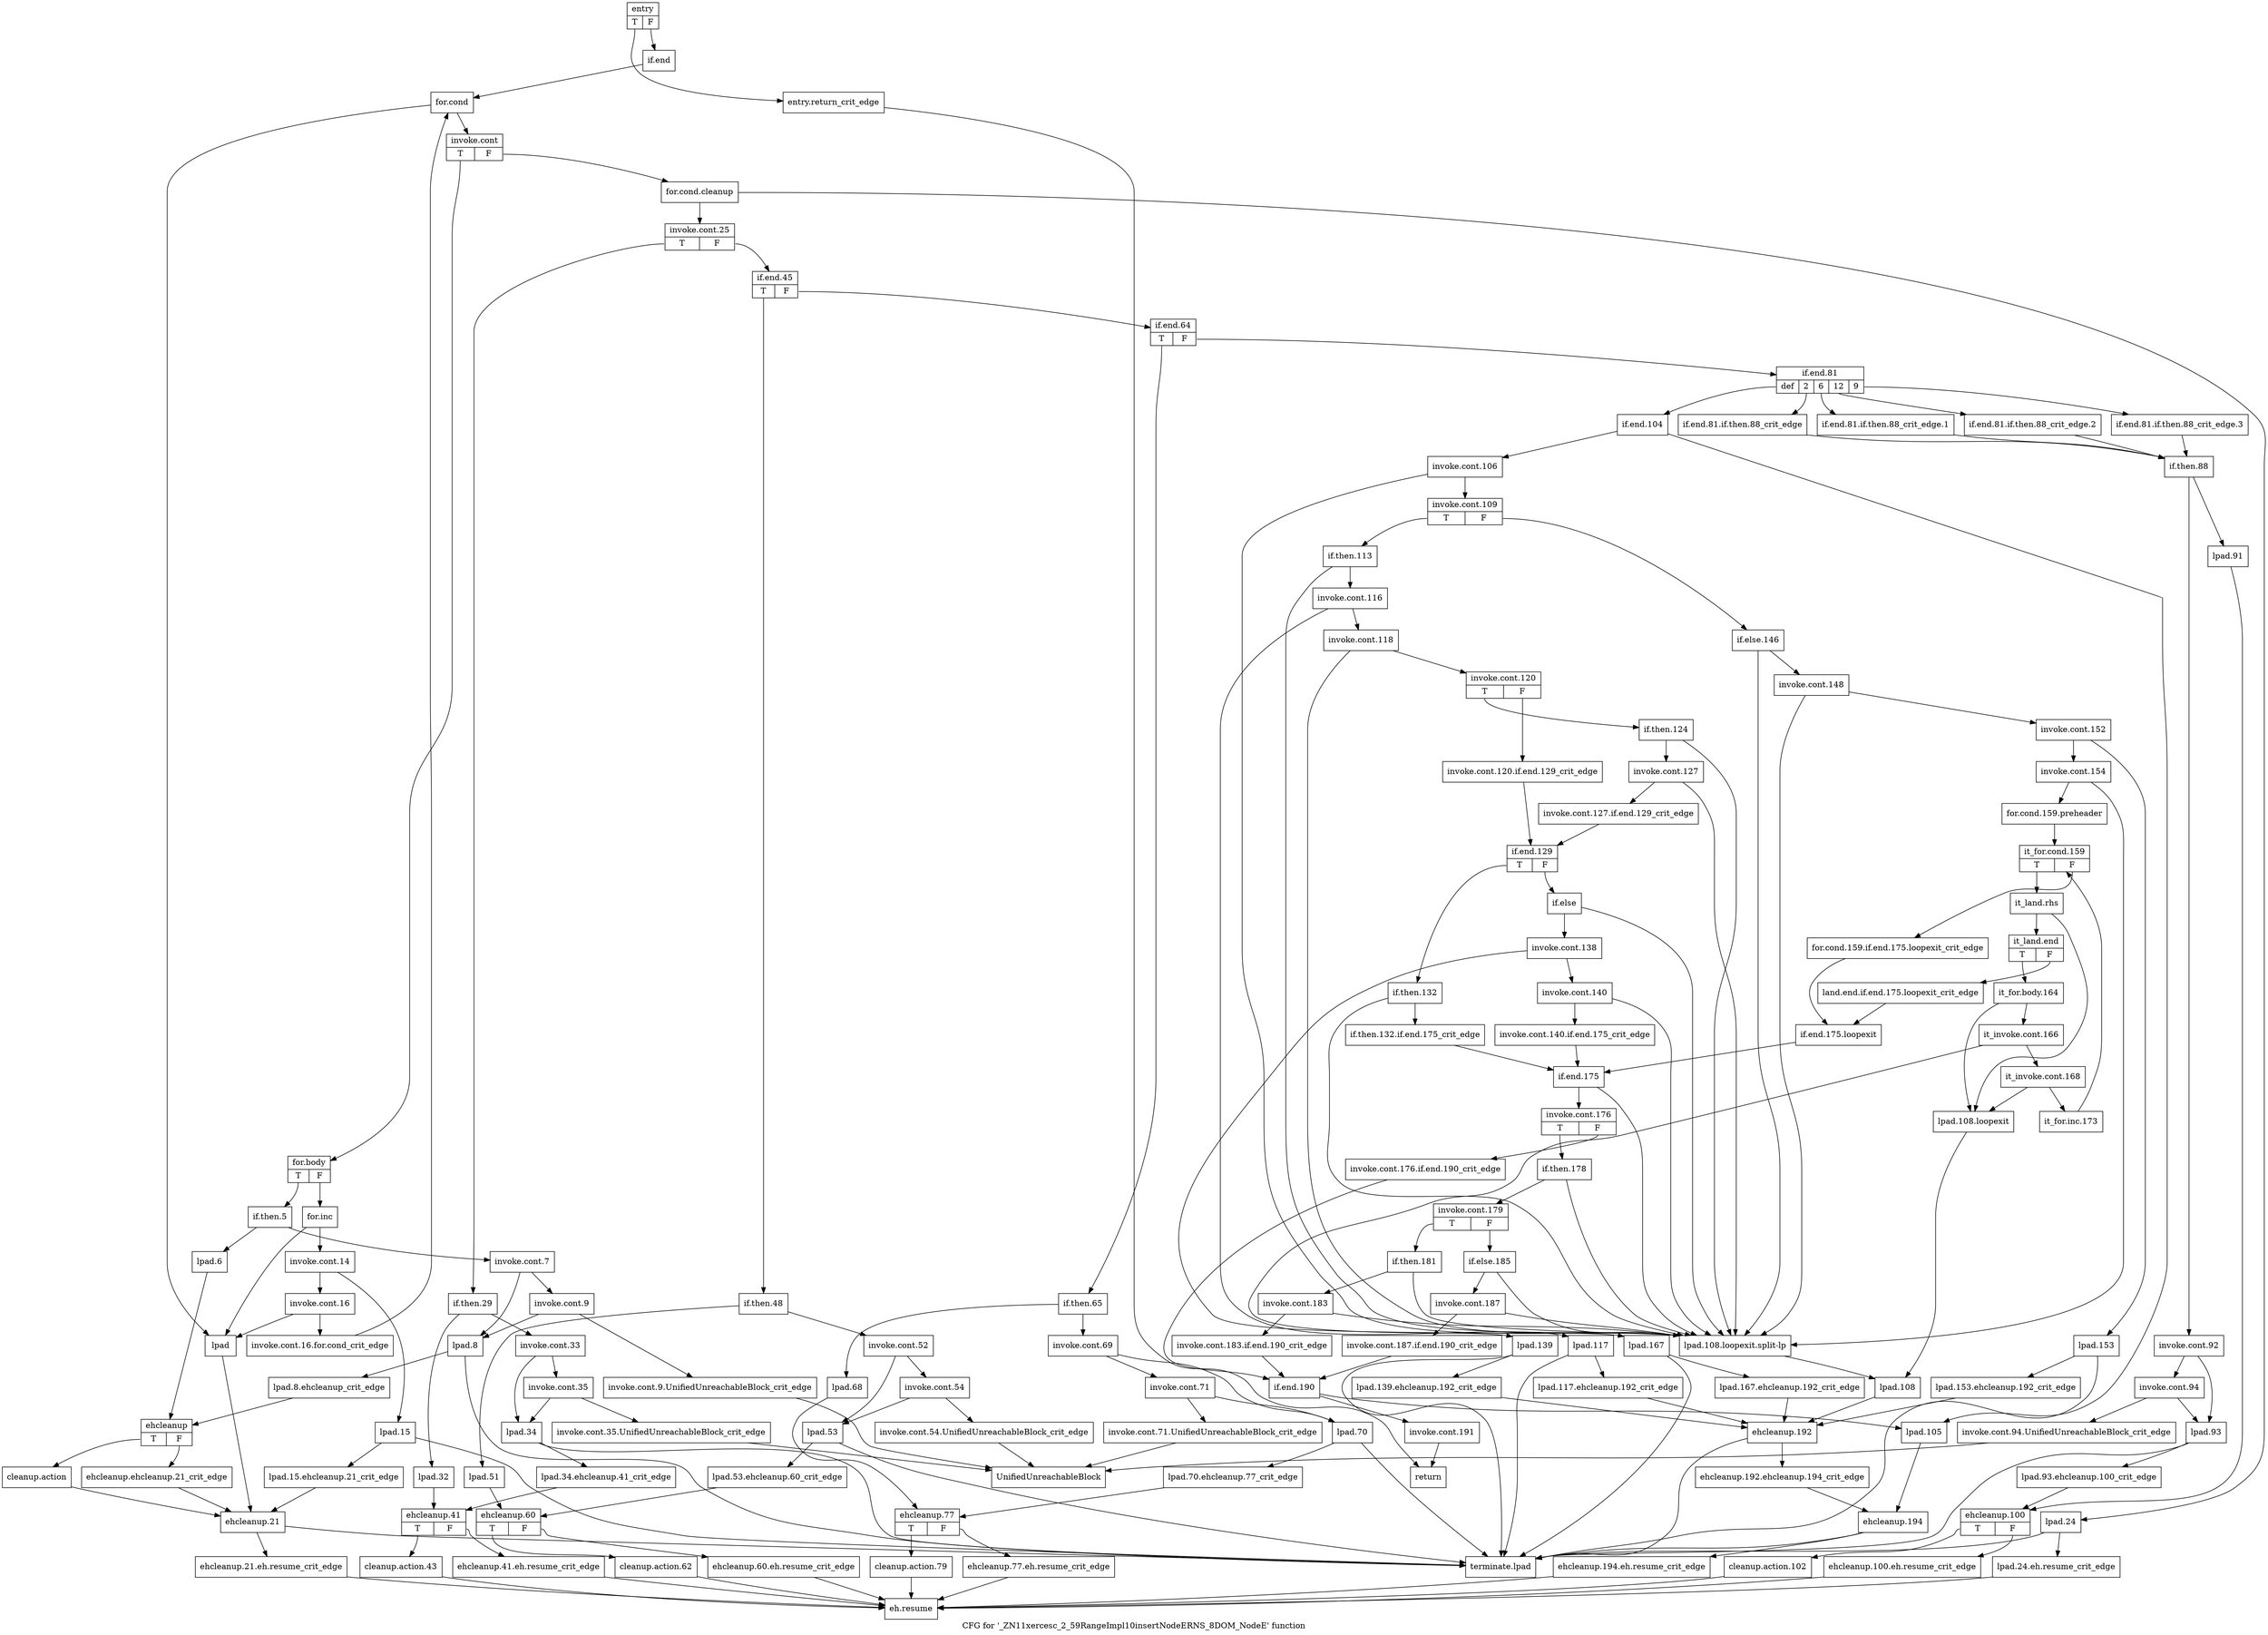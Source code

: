 digraph "CFG for '_ZN11xercesc_2_59RangeImpl10insertNodeERNS_8DOM_NodeE' function" {
	label="CFG for '_ZN11xercesc_2_59RangeImpl10insertNodeERNS_8DOM_NodeE' function";

	Node0x3d5caa0 [shape=record,label="{entry|{<s0>T|<s1>F}}"];
	Node0x3d5caa0:s0 -> Node0x3d5caf0;
	Node0x3d5caa0:s1 -> Node0x3d5cb40;
	Node0x3d5caf0 [shape=record,label="{entry.return_crit_edge}"];
	Node0x3d5caf0 -> Node0x3d5f480;
	Node0x3d5cb40 [shape=record,label="{if.end}"];
	Node0x3d5cb40 -> Node0x3d5cb90;
	Node0x3d5cb90 [shape=record,label="{for.cond}"];
	Node0x3d5cb90 -> Node0x3d5cbe0;
	Node0x3d5cb90 -> Node0x3d5cc80;
	Node0x3d5cbe0 [shape=record,label="{invoke.cont|{<s0>T|<s1>F}}"];
	Node0x3d5cbe0:s0 -> Node0x3d5ccd0;
	Node0x3d5cbe0:s1 -> Node0x3d5cc30;
	Node0x3d5cc30 [shape=record,label="{for.cond.cleanup}"];
	Node0x3d5cc30 -> Node0x3d5d2c0;
	Node0x3d5cc30 -> Node0x3d5d450;
	Node0x3d5cc80 [shape=record,label="{lpad}"];
	Node0x3d5cc80 -> Node0x3d5d220;
	Node0x3d5ccd0 [shape=record,label="{for.body|{<s0>T|<s1>F}}"];
	Node0x3d5ccd0:s0 -> Node0x3d5cd20;
	Node0x3d5ccd0:s1 -> Node0x3d5d040;
	Node0x3d5cd20 [shape=record,label="{if.then.5}"];
	Node0x3d5cd20 -> Node0x3d5cd70;
	Node0x3d5cd20 -> Node0x3d5ce60;
	Node0x3d5cd70 [shape=record,label="{invoke.cont.7}"];
	Node0x3d5cd70 -> Node0x3d5cdc0;
	Node0x3d5cd70 -> Node0x3d5ceb0;
	Node0x3d5cdc0 [shape=record,label="{invoke.cont.9}"];
	Node0x3d5cdc0 -> Node0x3d5ce10;
	Node0x3d5cdc0 -> Node0x3d5ceb0;
	Node0x3d5ce10 [shape=record,label="{invoke.cont.9.UnifiedUnreachableBlock_crit_edge}"];
	Node0x3d5ce10 -> Node0x3d5f6b0;
	Node0x3d5ce60 [shape=record,label="{lpad.6}"];
	Node0x3d5ce60 -> Node0x3d5cf50;
	Node0x3d5ceb0 [shape=record,label="{lpad.8}"];
	Node0x3d5ceb0 -> Node0x3d5cf00;
	Node0x3d5ceb0 -> Node0x3d5f660;
	Node0x3d5cf00 [shape=record,label="{lpad.8.ehcleanup_crit_edge}"];
	Node0x3d5cf00 -> Node0x3d5cf50;
	Node0x3d5cf50 [shape=record,label="{ehcleanup|{<s0>T|<s1>F}}"];
	Node0x3d5cf50:s0 -> Node0x3d5cff0;
	Node0x3d5cf50:s1 -> Node0x3d5cfa0;
	Node0x3d5cfa0 [shape=record,label="{ehcleanup.ehcleanup.21_crit_edge}"];
	Node0x3d5cfa0 -> Node0x3d5d220;
	Node0x3d5cff0 [shape=record,label="{cleanup.action}"];
	Node0x3d5cff0 -> Node0x3d5d220;
	Node0x3d5d040 [shape=record,label="{for.inc}"];
	Node0x3d5d040 -> Node0x3d5d090;
	Node0x3d5d040 -> Node0x3d5cc80;
	Node0x3d5d090 [shape=record,label="{invoke.cont.14}"];
	Node0x3d5d090 -> Node0x3d5d0e0;
	Node0x3d5d090 -> Node0x3d5d180;
	Node0x3d5d0e0 [shape=record,label="{invoke.cont.16}"];
	Node0x3d5d0e0 -> Node0x3d5d130;
	Node0x3d5d0e0 -> Node0x3d5cc80;
	Node0x3d5d130 [shape=record,label="{invoke.cont.16.for.cond_crit_edge}"];
	Node0x3d5d130 -> Node0x3d5cb90;
	Node0x3d5d180 [shape=record,label="{lpad.15}"];
	Node0x3d5d180 -> Node0x3d5d1d0;
	Node0x3d5d180 -> Node0x3d5f660;
	Node0x3d5d1d0 [shape=record,label="{lpad.15.ehcleanup.21_crit_edge}"];
	Node0x3d5d1d0 -> Node0x3d5d220;
	Node0x3d5d220 [shape=record,label="{ehcleanup.21}"];
	Node0x3d5d220 -> Node0x3d5d270;
	Node0x3d5d220 -> Node0x3d5f660;
	Node0x3d5d270 [shape=record,label="{ehcleanup.21.eh.resume_crit_edge}"];
	Node0x3d5d270 -> Node0x3d5f610;
	Node0x3d5d2c0 [shape=record,label="{invoke.cont.25|{<s0>T|<s1>F}}"];
	Node0x3d5d2c0:s0 -> Node0x3d5d310;
	Node0x3d5d2c0:s1 -> Node0x3d5d6d0;
	Node0x3d5d310 [shape=record,label="{if.then.29}"];
	Node0x3d5d310 -> Node0x3d5d360;
	Node0x3d5d310 -> Node0x3d5d4f0;
	Node0x3d5d360 [shape=record,label="{invoke.cont.33}"];
	Node0x3d5d360 -> Node0x3d5d3b0;
	Node0x3d5d360 -> Node0x3d5d540;
	Node0x3d5d3b0 [shape=record,label="{invoke.cont.35}"];
	Node0x3d5d3b0 -> Node0x3d5d400;
	Node0x3d5d3b0 -> Node0x3d5d540;
	Node0x3d5d400 [shape=record,label="{invoke.cont.35.UnifiedUnreachableBlock_crit_edge}"];
	Node0x3d5d400 -> Node0x3d5f6b0;
	Node0x3d5d450 [shape=record,label="{lpad.24}"];
	Node0x3d5d450 -> Node0x3d5d4a0;
	Node0x3d5d450 -> Node0x3d5f660;
	Node0x3d5d4a0 [shape=record,label="{lpad.24.eh.resume_crit_edge}"];
	Node0x3d5d4a0 -> Node0x3d5f610;
	Node0x3d5d4f0 [shape=record,label="{lpad.32}"];
	Node0x3d5d4f0 -> Node0x3d5d5e0;
	Node0x3d5d540 [shape=record,label="{lpad.34}"];
	Node0x3d5d540 -> Node0x3d5d590;
	Node0x3d5d540 -> Node0x3d5f660;
	Node0x3d5d590 [shape=record,label="{lpad.34.ehcleanup.41_crit_edge}"];
	Node0x3d5d590 -> Node0x3d5d5e0;
	Node0x3d5d5e0 [shape=record,label="{ehcleanup.41|{<s0>T|<s1>F}}"];
	Node0x3d5d5e0:s0 -> Node0x3d5d680;
	Node0x3d5d5e0:s1 -> Node0x3d5d630;
	Node0x3d5d630 [shape=record,label="{ehcleanup.41.eh.resume_crit_edge}"];
	Node0x3d5d630 -> Node0x3d5f610;
	Node0x3d5d680 [shape=record,label="{cleanup.action.43}"];
	Node0x3d5d680 -> Node0x3d5f610;
	Node0x3d5d6d0 [shape=record,label="{if.end.45|{<s0>T|<s1>F}}"];
	Node0x3d5d6d0:s0 -> Node0x3d5d720;
	Node0x3d5d6d0:s1 -> Node0x3d5da40;
	Node0x3d5d720 [shape=record,label="{if.then.48}"];
	Node0x3d5d720 -> Node0x3d5d770;
	Node0x3d5d720 -> Node0x3d5d860;
	Node0x3d5d770 [shape=record,label="{invoke.cont.52}"];
	Node0x3d5d770 -> Node0x3d5d7c0;
	Node0x3d5d770 -> Node0x3d5d8b0;
	Node0x3d5d7c0 [shape=record,label="{invoke.cont.54}"];
	Node0x3d5d7c0 -> Node0x3d5d810;
	Node0x3d5d7c0 -> Node0x3d5d8b0;
	Node0x3d5d810 [shape=record,label="{invoke.cont.54.UnifiedUnreachableBlock_crit_edge}"];
	Node0x3d5d810 -> Node0x3d5f6b0;
	Node0x3d5d860 [shape=record,label="{lpad.51}"];
	Node0x3d5d860 -> Node0x3d5d950;
	Node0x3d5d8b0 [shape=record,label="{lpad.53}"];
	Node0x3d5d8b0 -> Node0x3d5d900;
	Node0x3d5d8b0 -> Node0x3d5f660;
	Node0x3d5d900 [shape=record,label="{lpad.53.ehcleanup.60_crit_edge}"];
	Node0x3d5d900 -> Node0x3d5d950;
	Node0x3d5d950 [shape=record,label="{ehcleanup.60|{<s0>T|<s1>F}}"];
	Node0x3d5d950:s0 -> Node0x3d5d9f0;
	Node0x3d5d950:s1 -> Node0x3d5d9a0;
	Node0x3d5d9a0 [shape=record,label="{ehcleanup.60.eh.resume_crit_edge}"];
	Node0x3d5d9a0 -> Node0x3d5f610;
	Node0x3d5d9f0 [shape=record,label="{cleanup.action.62}"];
	Node0x3d5d9f0 -> Node0x3d5f610;
	Node0x3d5da40 [shape=record,label="{if.end.64|{<s0>T|<s1>F}}"];
	Node0x3d5da40:s0 -> Node0x3d5da90;
	Node0x3d5da40:s1 -> Node0x3d5ddb0;
	Node0x3d5da90 [shape=record,label="{if.then.65}"];
	Node0x3d5da90 -> Node0x3d5dae0;
	Node0x3d5da90 -> Node0x3d5dbd0;
	Node0x3d5dae0 [shape=record,label="{invoke.cont.69}"];
	Node0x3d5dae0 -> Node0x3d5db30;
	Node0x3d5dae0 -> Node0x3d5dc20;
	Node0x3d5db30 [shape=record,label="{invoke.cont.71}"];
	Node0x3d5db30 -> Node0x3d5db80;
	Node0x3d5db30 -> Node0x3d5dc20;
	Node0x3d5db80 [shape=record,label="{invoke.cont.71.UnifiedUnreachableBlock_crit_edge}"];
	Node0x3d5db80 -> Node0x3d5f6b0;
	Node0x3d5dbd0 [shape=record,label="{lpad.68}"];
	Node0x3d5dbd0 -> Node0x3d5dcc0;
	Node0x3d5dc20 [shape=record,label="{lpad.70}"];
	Node0x3d5dc20 -> Node0x3d5dc70;
	Node0x3d5dc20 -> Node0x3d5f660;
	Node0x3d5dc70 [shape=record,label="{lpad.70.ehcleanup.77_crit_edge}"];
	Node0x3d5dc70 -> Node0x3d5dcc0;
	Node0x3d5dcc0 [shape=record,label="{ehcleanup.77|{<s0>T|<s1>F}}"];
	Node0x3d5dcc0:s0 -> Node0x3d5dd60;
	Node0x3d5dcc0:s1 -> Node0x3d5dd10;
	Node0x3d5dd10 [shape=record,label="{ehcleanup.77.eh.resume_crit_edge}"];
	Node0x3d5dd10 -> Node0x3d5f610;
	Node0x3d5dd60 [shape=record,label="{cleanup.action.79}"];
	Node0x3d5dd60 -> Node0x3d5f610;
	Node0x3d5ddb0 [shape=record,label="{if.end.81|{<s0>def|<s1>2|<s2>6|<s3>12|<s4>9}}"];
	Node0x3d5ddb0:s0 -> Node0x3d5e260;
	Node0x3d5ddb0:s1 -> Node0x3d5def0;
	Node0x3d5ddb0:s2 -> Node0x3d5dea0;
	Node0x3d5ddb0:s3 -> Node0x3d5de50;
	Node0x3d5ddb0:s4 -> Node0x3d5de00;
	Node0x3d5de00 [shape=record,label="{if.end.81.if.then.88_crit_edge.3}"];
	Node0x3d5de00 -> Node0x3d5df40;
	Node0x3d5de50 [shape=record,label="{if.end.81.if.then.88_crit_edge.2}"];
	Node0x3d5de50 -> Node0x3d5df40;
	Node0x3d5dea0 [shape=record,label="{if.end.81.if.then.88_crit_edge.1}"];
	Node0x3d5dea0 -> Node0x3d5df40;
	Node0x3d5def0 [shape=record,label="{if.end.81.if.then.88_crit_edge}"];
	Node0x3d5def0 -> Node0x3d5df40;
	Node0x3d5df40 [shape=record,label="{if.then.88}"];
	Node0x3d5df40 -> Node0x3d5df90;
	Node0x3d5df40 -> Node0x3d5e080;
	Node0x3d5df90 [shape=record,label="{invoke.cont.92}"];
	Node0x3d5df90 -> Node0x3d5dfe0;
	Node0x3d5df90 -> Node0x3d5e0d0;
	Node0x3d5dfe0 [shape=record,label="{invoke.cont.94}"];
	Node0x3d5dfe0 -> Node0x3d5e030;
	Node0x3d5dfe0 -> Node0x3d5e0d0;
	Node0x3d5e030 [shape=record,label="{invoke.cont.94.UnifiedUnreachableBlock_crit_edge}"];
	Node0x3d5e030 -> Node0x3d5f6b0;
	Node0x3d5e080 [shape=record,label="{lpad.91}"];
	Node0x3d5e080 -> Node0x3d5e170;
	Node0x3d5e0d0 [shape=record,label="{lpad.93}"];
	Node0x3d5e0d0 -> Node0x3d5e120;
	Node0x3d5e0d0 -> Node0x3d5f660;
	Node0x3d5e120 [shape=record,label="{lpad.93.ehcleanup.100_crit_edge}"];
	Node0x3d5e120 -> Node0x3d5e170;
	Node0x3d5e170 [shape=record,label="{ehcleanup.100|{<s0>T|<s1>F}}"];
	Node0x3d5e170:s0 -> Node0x3d5e210;
	Node0x3d5e170:s1 -> Node0x3d5e1c0;
	Node0x3d5e1c0 [shape=record,label="{ehcleanup.100.eh.resume_crit_edge}"];
	Node0x3d5e1c0 -> Node0x3d5f610;
	Node0x3d5e210 [shape=record,label="{cleanup.action.102}"];
	Node0x3d5e210 -> Node0x3d5f610;
	Node0x3d5e260 [shape=record,label="{if.end.104}"];
	Node0x3d5e260 -> Node0x3d5e2b0;
	Node0x3d5e260 -> Node0x3d5e5d0;
	Node0x3d5e2b0 [shape=record,label="{invoke.cont.106}"];
	Node0x3d5e2b0 -> Node0x3d5e300;
	Node0x3d5e2b0 -> Node0x3d5e670;
	Node0x3d5e300 [shape=record,label="{invoke.cont.109|{<s0>T|<s1>F}}"];
	Node0x3d5e300:s0 -> Node0x3d5e350;
	Node0x3d5e300:s1 -> Node0x3d5ea80;
	Node0x3d5e350 [shape=record,label="{if.then.113}"];
	Node0x3d5e350 -> Node0x3d5e3a0;
	Node0x3d5e350 -> Node0x3d5e670;
	Node0x3d5e3a0 [shape=record,label="{invoke.cont.116}"];
	Node0x3d5e3a0 -> Node0x3d5e3f0;
	Node0x3d5e3a0 -> Node0x3d5e710;
	Node0x3d5e3f0 [shape=record,label="{invoke.cont.118}"];
	Node0x3d5e3f0 -> Node0x3d5e440;
	Node0x3d5e3f0 -> Node0x3d5e670;
	Node0x3d5e440 [shape=record,label="{invoke.cont.120|{<s0>T|<s1>F}}"];
	Node0x3d5e440:s0 -> Node0x3d5e4e0;
	Node0x3d5e440:s1 -> Node0x3d5e490;
	Node0x3d5e490 [shape=record,label="{invoke.cont.120.if.end.129_crit_edge}"];
	Node0x3d5e490 -> Node0x3d5e7b0;
	Node0x3d5e4e0 [shape=record,label="{if.then.124}"];
	Node0x3d5e4e0 -> Node0x3d5e530;
	Node0x3d5e4e0 -> Node0x3d5e670;
	Node0x3d5e530 [shape=record,label="{invoke.cont.127}"];
	Node0x3d5e530 -> Node0x3d5e580;
	Node0x3d5e530 -> Node0x3d5e670;
	Node0x3d5e580 [shape=record,label="{invoke.cont.127.if.end.129_crit_edge}"];
	Node0x3d5e580 -> Node0x3d5e7b0;
	Node0x3d5e5d0 [shape=record,label="{lpad.105}"];
	Node0x3d5e5d0 -> Node0x3d5f570;
	Node0x3d5e620 [shape=record,label="{lpad.108.loopexit}"];
	Node0x3d5e620 -> Node0x3d5e6c0;
	Node0x3d5e670 [shape=record,label="{lpad.108.loopexit.split-lp}"];
	Node0x3d5e670 -> Node0x3d5e6c0;
	Node0x3d5e6c0 [shape=record,label="{lpad.108}"];
	Node0x3d5e6c0 -> Node0x3d5f4d0;
	Node0x3d5e710 [shape=record,label="{lpad.117}"];
	Node0x3d5e710 -> Node0x3d5e760;
	Node0x3d5e710 -> Node0x3d5f660;
	Node0x3d5e760 [shape=record,label="{lpad.117.ehcleanup.192_crit_edge}"];
	Node0x3d5e760 -> Node0x3d5f4d0;
	Node0x3d5e7b0 [shape=record,label="{if.end.129|{<s0>T|<s1>F}}"];
	Node0x3d5e7b0:s0 -> Node0x3d5e800;
	Node0x3d5e7b0:s1 -> Node0x3d5e8a0;
	Node0x3d5e800 [shape=record,label="{if.then.132}"];
	Node0x3d5e800 -> Node0x3d5e850;
	Node0x3d5e800 -> Node0x3d5e670;
	Node0x3d5e850 [shape=record,label="{if.then.132.if.end.175_crit_edge}"];
	Node0x3d5e850 -> Node0x3d5f070;
	Node0x3d5e8a0 [shape=record,label="{if.else}"];
	Node0x3d5e8a0 -> Node0x3d5e8f0;
	Node0x3d5e8a0 -> Node0x3d5e670;
	Node0x3d5e8f0 [shape=record,label="{invoke.cont.138}"];
	Node0x3d5e8f0 -> Node0x3d5e940;
	Node0x3d5e8f0 -> Node0x3d5e9e0;
	Node0x3d5e940 [shape=record,label="{invoke.cont.140}"];
	Node0x3d5e940 -> Node0x3d5e990;
	Node0x3d5e940 -> Node0x3d5e670;
	Node0x3d5e990 [shape=record,label="{invoke.cont.140.if.end.175_crit_edge}"];
	Node0x3d5e990 -> Node0x3d5f070;
	Node0x3d5e9e0 [shape=record,label="{lpad.139}"];
	Node0x3d5e9e0 -> Node0x3d5ea30;
	Node0x3d5e9e0 -> Node0x3d5f660;
	Node0x3d5ea30 [shape=record,label="{lpad.139.ehcleanup.192_crit_edge}"];
	Node0x3d5ea30 -> Node0x3d5f4d0;
	Node0x3d5ea80 [shape=record,label="{if.else.146}"];
	Node0x3d5ea80 -> Node0x3d5ead0;
	Node0x3d5ea80 -> Node0x3d5e670;
	Node0x3d5ead0 [shape=record,label="{invoke.cont.148}"];
	Node0x3d5ead0 -> Node0x3d5eb20;
	Node0x3d5ead0 -> Node0x3d5e670;
	Node0x3d5eb20 [shape=record,label="{invoke.cont.152}"];
	Node0x3d5eb20 -> Node0x3d5eb70;
	Node0x3d5eb20 -> Node0x3d5eee0;
	Node0x3d5eb70 [shape=record,label="{invoke.cont.154}"];
	Node0x3d5eb70 -> Node0x3d5ebc0;
	Node0x3d5eb70 -> Node0x3d5e670;
	Node0x3d5ebc0 [shape=record,label="{for.cond.159.preheader}"];
	Node0x3d5ebc0 -> Node0x3d5ec10;
	Node0x3d5ec10 [shape=record,label="{it_for.cond.159|{<s0>T|<s1>F}}"];
	Node0x3d5ec10:s0 -> Node0x3d5ecb0;
	Node0x3d5ec10:s1 -> Node0x3d5ec60;
	Node0x3d5ec60 [shape=record,label="{for.cond.159.if.end.175.loopexit_crit_edge}"];
	Node0x3d5ec60 -> Node0x3d5f020;
	Node0x3d5ecb0 [shape=record,label="{it_land.rhs}"];
	Node0x3d5ecb0 -> Node0x3d5ed00;
	Node0x3d5ecb0 -> Node0x3d5e620;
	Node0x3d5ed00 [shape=record,label="{it_land.end|{<s0>T|<s1>F}}"];
	Node0x3d5ed00:s0 -> Node0x3d5eda0;
	Node0x3d5ed00:s1 -> Node0x3d5ed50;
	Node0x3d5ed50 [shape=record,label="{land.end.if.end.175.loopexit_crit_edge}"];
	Node0x3d5ed50 -> Node0x3d5f020;
	Node0x3d5eda0 [shape=record,label="{it_for.body.164}"];
	Node0x3d5eda0 -> Node0x3d5edf0;
	Node0x3d5eda0 -> Node0x3d5e620;
	Node0x3d5edf0 [shape=record,label="{it_invoke.cont.166}"];
	Node0x3d5edf0 -> Node0x3d5ee40;
	Node0x3d5edf0 -> Node0x3d5ef80;
	Node0x3d5ee40 [shape=record,label="{it_invoke.cont.168}"];
	Node0x3d5ee40 -> Node0x3d5ee90;
	Node0x3d5ee40 -> Node0x3d5e620;
	Node0x3d5ee90 [shape=record,label="{it_for.inc.173}"];
	Node0x3d5ee90 -> Node0x3d5ec10;
	Node0x3d5eee0 [shape=record,label="{lpad.153}"];
	Node0x3d5eee0 -> Node0x3d5ef30;
	Node0x3d5eee0 -> Node0x3d5f660;
	Node0x3d5ef30 [shape=record,label="{lpad.153.ehcleanup.192_crit_edge}"];
	Node0x3d5ef30 -> Node0x3d5f4d0;
	Node0x3d5ef80 [shape=record,label="{lpad.167}"];
	Node0x3d5ef80 -> Node0x3d5efd0;
	Node0x3d5ef80 -> Node0x3d5f660;
	Node0x3d5efd0 [shape=record,label="{lpad.167.ehcleanup.192_crit_edge}"];
	Node0x3d5efd0 -> Node0x3d5f4d0;
	Node0x3d5f020 [shape=record,label="{if.end.175.loopexit}"];
	Node0x3d5f020 -> Node0x3d5f070;
	Node0x3d5f070 [shape=record,label="{if.end.175}"];
	Node0x3d5f070 -> Node0x3d5f0c0;
	Node0x3d5f070 -> Node0x3d5e670;
	Node0x3d5f0c0 [shape=record,label="{invoke.cont.176|{<s0>T|<s1>F}}"];
	Node0x3d5f0c0:s0 -> Node0x3d5f160;
	Node0x3d5f0c0:s1 -> Node0x3d5f110;
	Node0x3d5f110 [shape=record,label="{invoke.cont.176.if.end.190_crit_edge}"];
	Node0x3d5f110 -> Node0x3d5f3e0;
	Node0x3d5f160 [shape=record,label="{if.then.178}"];
	Node0x3d5f160 -> Node0x3d5f1b0;
	Node0x3d5f160 -> Node0x3d5e670;
	Node0x3d5f1b0 [shape=record,label="{invoke.cont.179|{<s0>T|<s1>F}}"];
	Node0x3d5f1b0:s0 -> Node0x3d5f200;
	Node0x3d5f1b0:s1 -> Node0x3d5f2f0;
	Node0x3d5f200 [shape=record,label="{if.then.181}"];
	Node0x3d5f200 -> Node0x3d5f250;
	Node0x3d5f200 -> Node0x3d5e670;
	Node0x3d5f250 [shape=record,label="{invoke.cont.183}"];
	Node0x3d5f250 -> Node0x3d5f2a0;
	Node0x3d5f250 -> Node0x3d5e670;
	Node0x3d5f2a0 [shape=record,label="{invoke.cont.183.if.end.190_crit_edge}"];
	Node0x3d5f2a0 -> Node0x3d5f3e0;
	Node0x3d5f2f0 [shape=record,label="{if.else.185}"];
	Node0x3d5f2f0 -> Node0x3d5f340;
	Node0x3d5f2f0 -> Node0x3d5e670;
	Node0x3d5f340 [shape=record,label="{invoke.cont.187}"];
	Node0x3d5f340 -> Node0x3d5f390;
	Node0x3d5f340 -> Node0x3d5e670;
	Node0x3d5f390 [shape=record,label="{invoke.cont.187.if.end.190_crit_edge}"];
	Node0x3d5f390 -> Node0x3d5f3e0;
	Node0x3d5f3e0 [shape=record,label="{if.end.190}"];
	Node0x3d5f3e0 -> Node0x3d5f430;
	Node0x3d5f3e0 -> Node0x3d5e5d0;
	Node0x3d5f430 [shape=record,label="{invoke.cont.191}"];
	Node0x3d5f430 -> Node0x3d5f480;
	Node0x3d5f480 [shape=record,label="{return}"];
	Node0x3d5f4d0 [shape=record,label="{ehcleanup.192}"];
	Node0x3d5f4d0 -> Node0x3d5f520;
	Node0x3d5f4d0 -> Node0x3d5f660;
	Node0x3d5f520 [shape=record,label="{ehcleanup.192.ehcleanup.194_crit_edge}"];
	Node0x3d5f520 -> Node0x3d5f570;
	Node0x3d5f570 [shape=record,label="{ehcleanup.194}"];
	Node0x3d5f570 -> Node0x3d5f5c0;
	Node0x3d5f570 -> Node0x3d5f660;
	Node0x3d5f5c0 [shape=record,label="{ehcleanup.194.eh.resume_crit_edge}"];
	Node0x3d5f5c0 -> Node0x3d5f610;
	Node0x3d5f610 [shape=record,label="{eh.resume}"];
	Node0x3d5f660 [shape=record,label="{terminate.lpad}"];
	Node0x3d5f6b0 [shape=record,label="{UnifiedUnreachableBlock}"];
}
